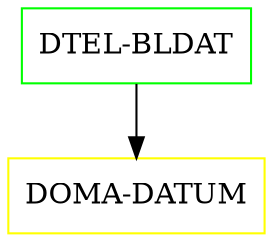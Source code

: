 digraph G {
  "DTEL-BLDAT" [shape=box,color=green];
  "DOMA-DATUM" [shape=box,color=yellow,URL="./DOMA_DATUM.html"];
  "DTEL-BLDAT" -> "DOMA-DATUM";
}
